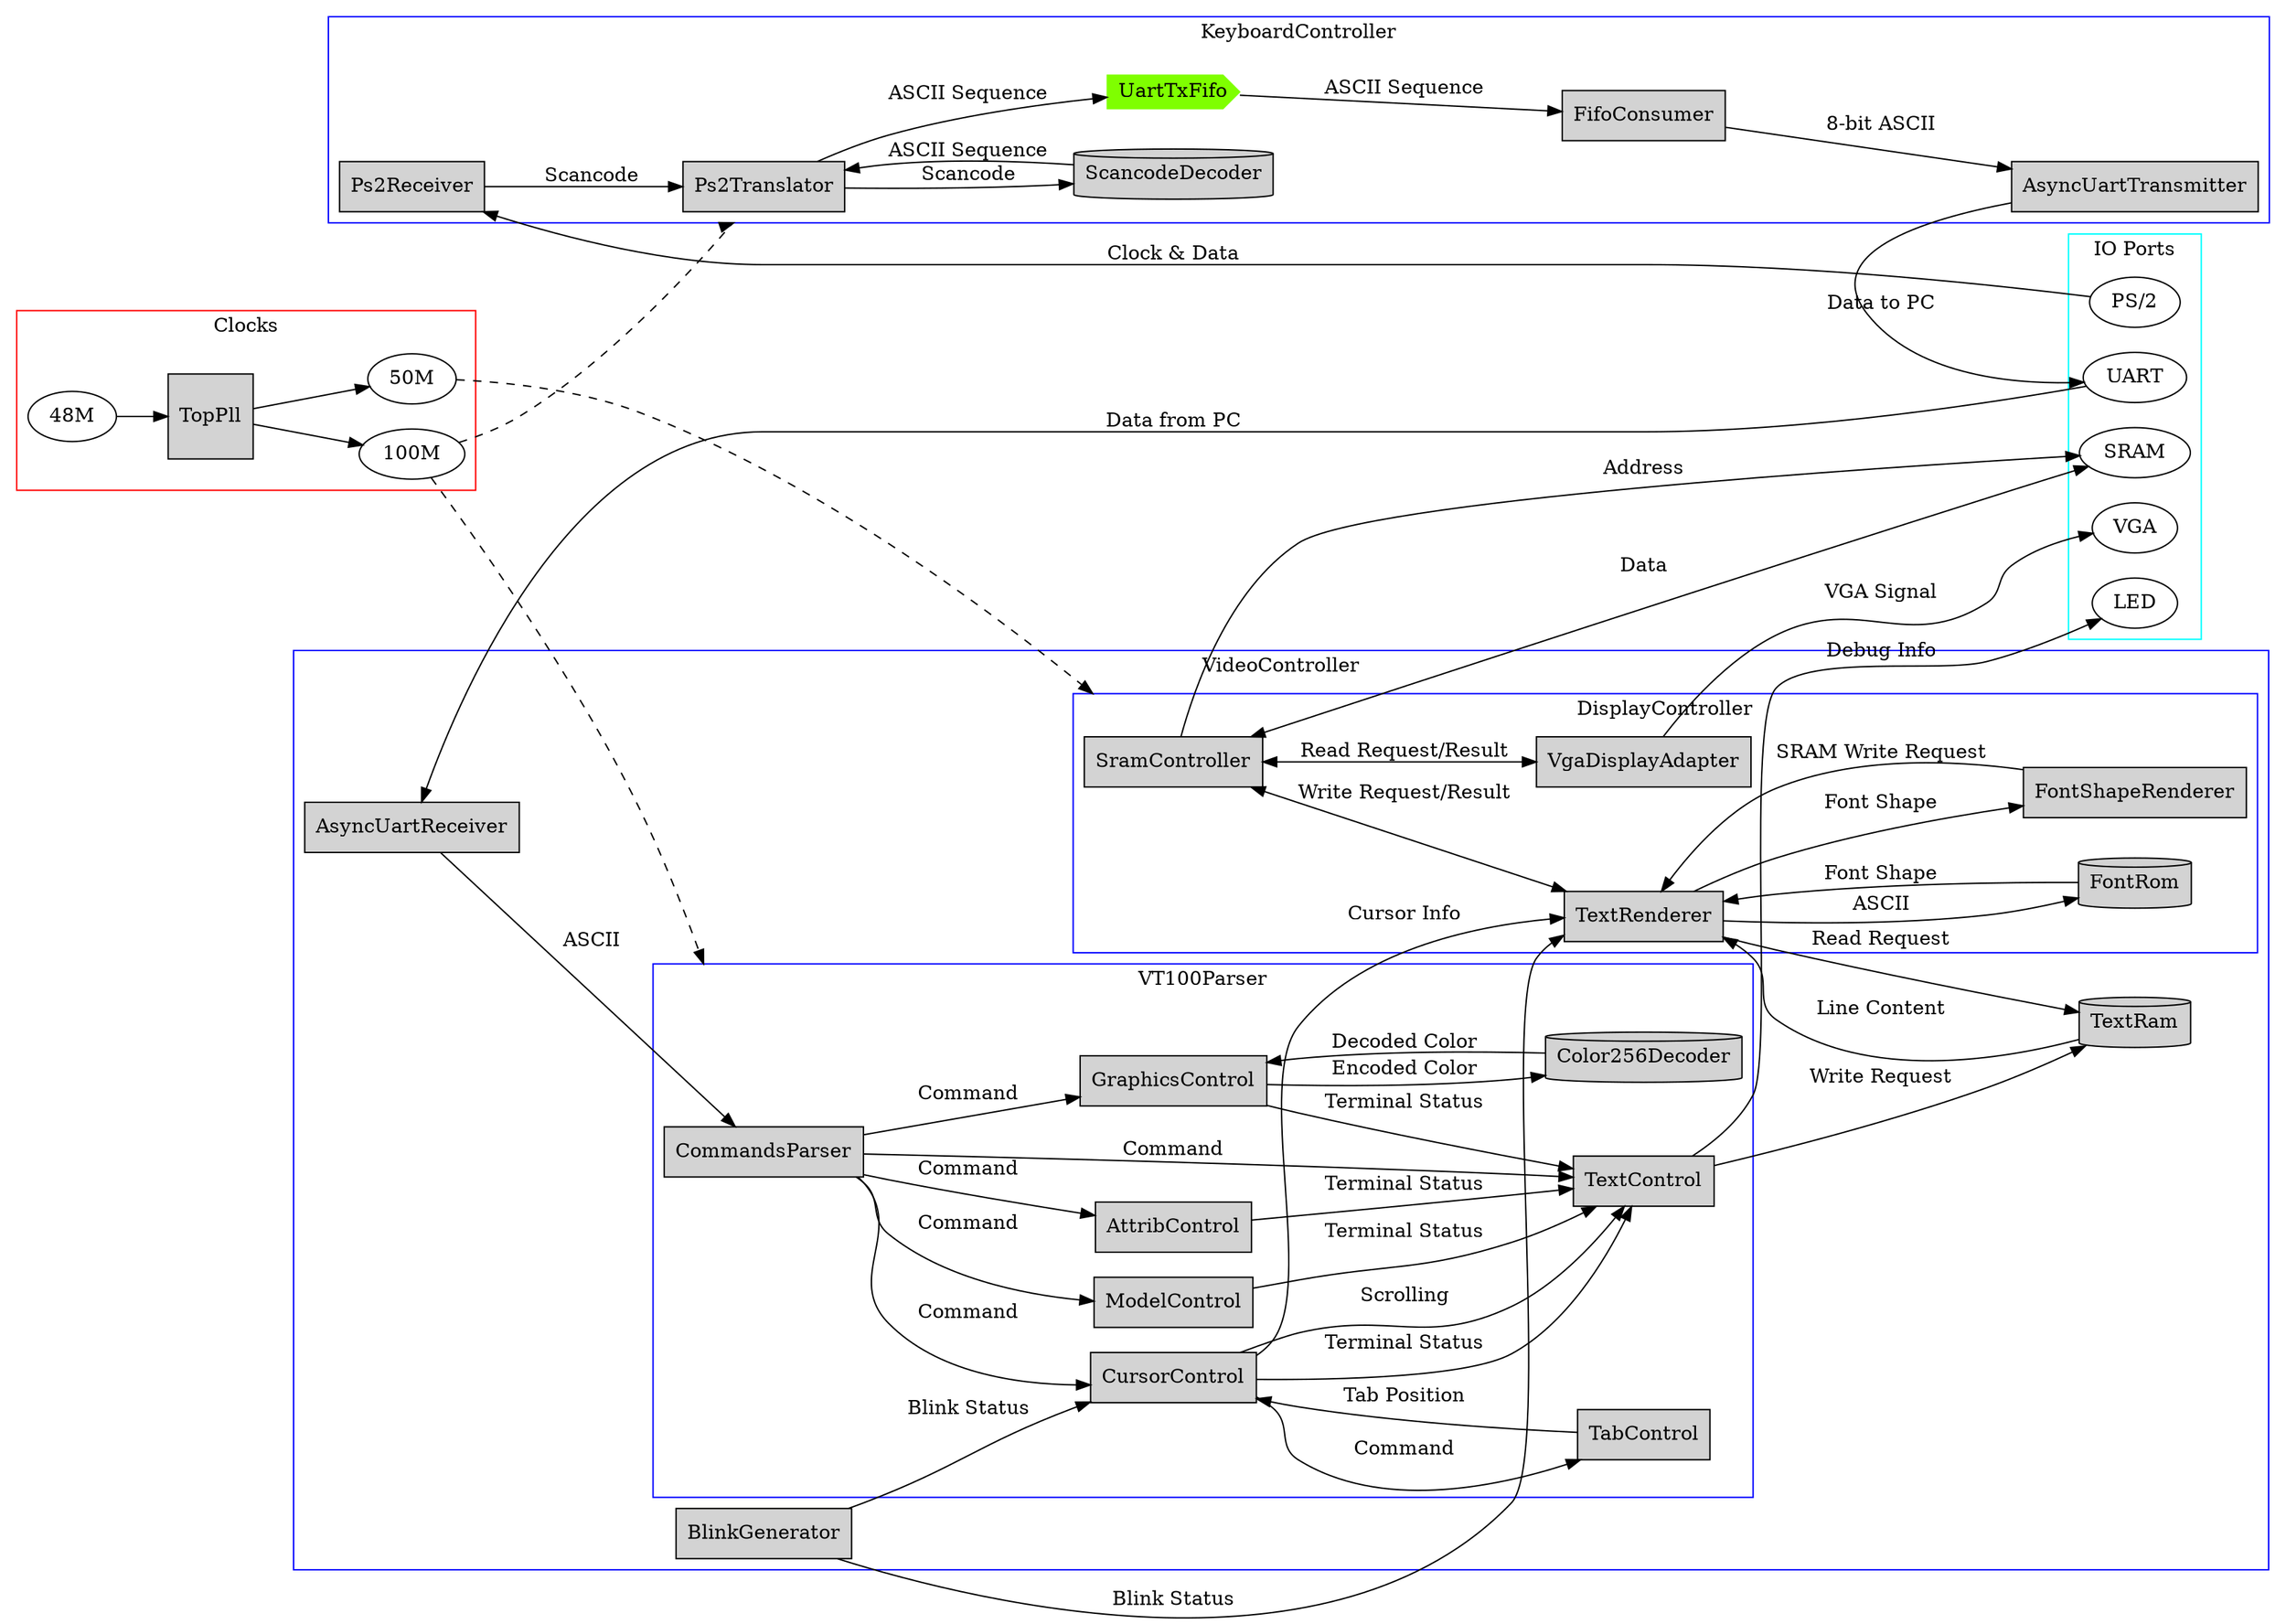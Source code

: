 digraph Architecture {
    rankdir=LR;

    graph[compound=true];

    subgraph cluster_pll{
        color=red;
        label="Clocks";
        TopPll[shape=square,style=filled];
        TopPll->"100M";
        TopPll->"50M";
        "48M"->TopPll;
    }


    subgraph cluster_IOPorts{
        color=cyan;
        label="IO Ports";
        node[shape=ellipse];
        "PS/2";
        UART;
        VGA;
        SRAM;
        LED;
    }

    subgraph cluster_keyboard{
        label="KeyboardController";
        node[style=filled, shape=box];
        color=blue;

        Ps2Receiver->Ps2Translator[label="Scancode"];
        Ps2Translator->ScancodeDecoder[label="Scancode"];
        ScancodeDecoder->Ps2Translator[label="ASCII Sequence"];
        ScancodeDecoder[shape=cylinder];

        UartTxFifo[shape=cds, color=chartreuse];

        Ps2Translator->UartTxFifo[label="ASCII Sequence"];
        UartTxFifo->FifoConsumer[label="ASCII Sequence"];
        FifoConsumer->AsyncUartTransmitter[label="8-bit ASCII"];

    }


    subgraph cluster_video{
        label="VideoController";
        node[style=filled, shape=box];
        color=blue;

        TextRam[shape=cylinder];

        subgraph cluster_display{
            label="DisplayController";

            SramController->VgaDisplayAdapter[dir=both,label="Read Request/Result"];

            SramController->TextRenderer[dir=both,label="Write Request/Result"];
            
            FontRom[shape=cylinder];
            TextRenderer->FontRom[label="ASCII"];
            FontRom->TextRenderer[label="Font Shape"];

            TextRenderer->FontShapeRenderer[label="Font Shape"];
            FontShapeRenderer->TextRenderer[label="SRAM Write Request"];
            
        }


        subgraph cluster_parser{
            label="VT100Parser"

            CommandsParser->CursorControl[label="Command"];
            CommandsParser->TextControl[label="Command"];
            CommandsParser->ModelControl[label="Command"];
            CommandsParser->AttribControl[label="Command"];
            CommandsParser->GraphicsControl[label="Command"];

            CursorControl->TextControl[label="Terminal Status"];
            ModelControl->TextControl[label="Terminal Status"];
            AttribControl->TextControl[label="Terminal Status"];
            GraphicsControl->TextControl[label="Terminal Status"];
            CursorControl->TabControl[label="Command"];

            Color256Decoder[shape=cylinder];
            GraphicsControl->Color256Decoder[label="Encoded Color"];
            Color256Decoder->GraphicsControl[label="Decoded Color"];
            TabControl->CursorControl[label="Tab Position"];

            TextControl->LED[label="Debug Info"];
        }


        CursorControl->TextRenderer[label="Cursor Info"];
        CursorControl->TextControl[label="Scrolling"];

        AsyncUartReceiver->CommandsParser[label="ASCII"];

        BlinkGenerator->TextRenderer[label="Blink Status"];
        BlinkGenerator->CursorControl[label="Blink Status"]

        TextRenderer->TextRam[label="Read Request"];
        TextRam->TextRenderer[label="Line Content"];

        TextControl->TextRam[label="Write Request"];

    }   


    "100M"->Ps2Translator[lhead=cluster_keyboard,style=dashed];
    "50M"->SramController[lhead=cluster_display,style=dashed];
    "100M"->CommandsParser[lhead=cluster_parser,style=dashed];

    "PS/2"->Ps2Receiver[label="Clock & Data"];
    AsyncUartTransmitter->UART[label="Data to PC"];
    UART->AsyncUartReceiver[label="Data from PC"];
    VgaDisplayAdapter->VGA[label="VGA Signal"];
    SramController->SRAM[label="Address"];
    SramController->SRAM[dir=both,label="Data"]; 

}